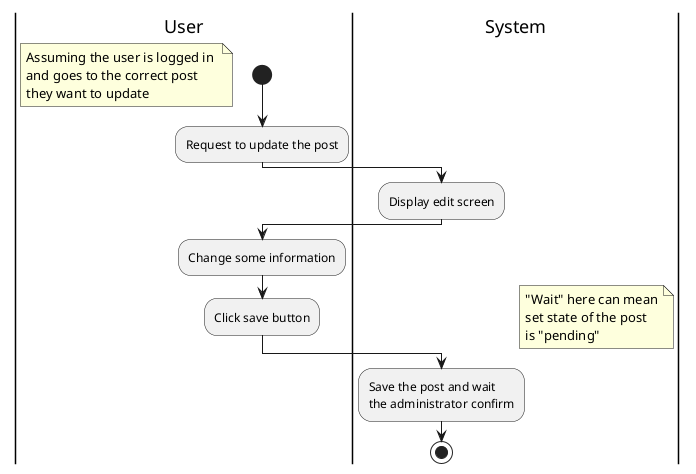 @startuml
|User|
start
floating note left
Assuming the user is logged in 
and goes to the correct post 
they want to update
end note
:Request to update the post;
|System|
:Display edit screen;
|User|
:Change some information;
:Click save button;
|System|
floating note right
"Wait" here can mean
set state of the post
is "pending"
end note
:Save the post and wait 
the administrator confirm;
stop
@enduml